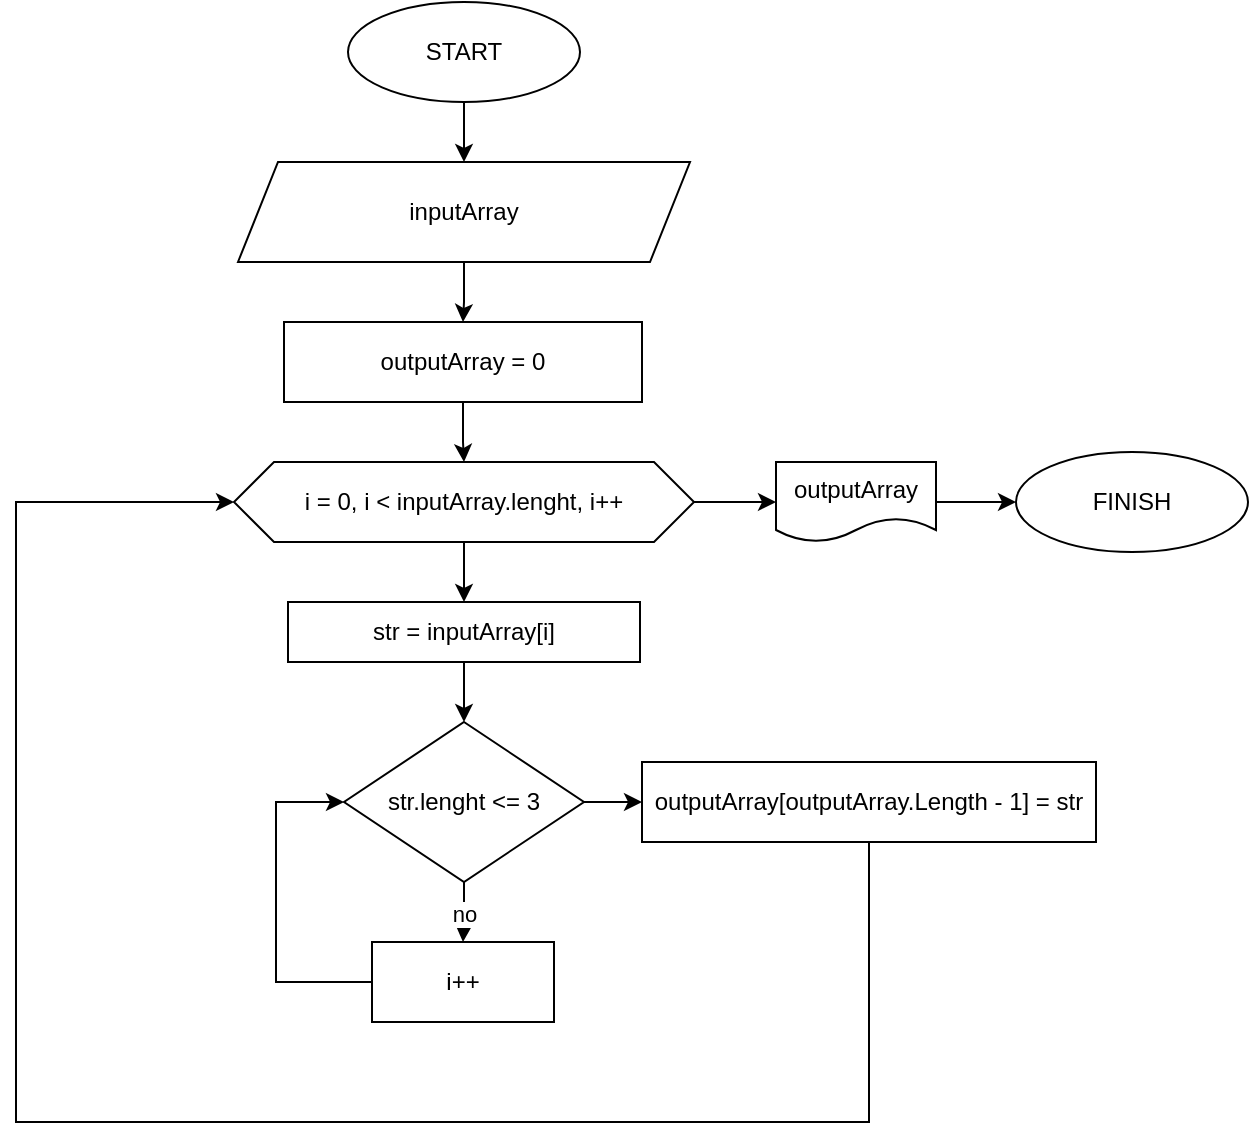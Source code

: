 <mxfile version="21.2.8" type="device">
  <diagram name="Страница 1" id="i8Dcqg-i0q5CY9Y-TwQl">
    <mxGraphModel dx="839" dy="1228" grid="1" gridSize="10" guides="1" tooltips="1" connect="1" arrows="1" fold="1" page="1" pageScale="1" pageWidth="827" pageHeight="1169" math="0" shadow="0">
      <root>
        <mxCell id="0" />
        <mxCell id="1" parent="0" />
        <mxCell id="YilaY15EE9fsybsba5f6-3" value="" style="edgeStyle=orthogonalEdgeStyle;rounded=0;orthogonalLoop=1;jettySize=auto;html=1;" edge="1" parent="1" source="YilaY15EE9fsybsba5f6-1" target="YilaY15EE9fsybsba5f6-2">
          <mxGeometry relative="1" as="geometry" />
        </mxCell>
        <mxCell id="YilaY15EE9fsybsba5f6-1" value="START&lt;br&gt;" style="ellipse;whiteSpace=wrap;html=1;" vertex="1" parent="1">
          <mxGeometry x="356" y="60" width="116" height="50" as="geometry" />
        </mxCell>
        <mxCell id="YilaY15EE9fsybsba5f6-5" value="" style="edgeStyle=orthogonalEdgeStyle;rounded=0;orthogonalLoop=1;jettySize=auto;html=1;" edge="1" parent="1" source="YilaY15EE9fsybsba5f6-2" target="YilaY15EE9fsybsba5f6-4">
          <mxGeometry relative="1" as="geometry" />
        </mxCell>
        <mxCell id="YilaY15EE9fsybsba5f6-2" value="inputArray" style="shape=parallelogram;perimeter=parallelogramPerimeter;whiteSpace=wrap;html=1;fixedSize=1;" vertex="1" parent="1">
          <mxGeometry x="301" y="140" width="226" height="50" as="geometry" />
        </mxCell>
        <mxCell id="YilaY15EE9fsybsba5f6-8" value="" style="edgeStyle=orthogonalEdgeStyle;rounded=0;orthogonalLoop=1;jettySize=auto;html=1;" edge="1" parent="1" source="YilaY15EE9fsybsba5f6-4" target="YilaY15EE9fsybsba5f6-7">
          <mxGeometry relative="1" as="geometry" />
        </mxCell>
        <mxCell id="YilaY15EE9fsybsba5f6-4" value="outputArray = 0" style="rounded=0;whiteSpace=wrap;html=1;" vertex="1" parent="1">
          <mxGeometry x="324" y="220" width="179" height="40" as="geometry" />
        </mxCell>
        <mxCell id="YilaY15EE9fsybsba5f6-10" value="" style="edgeStyle=orthogonalEdgeStyle;rounded=0;orthogonalLoop=1;jettySize=auto;html=1;" edge="1" parent="1" source="YilaY15EE9fsybsba5f6-7" target="YilaY15EE9fsybsba5f6-9">
          <mxGeometry relative="1" as="geometry" />
        </mxCell>
        <mxCell id="YilaY15EE9fsybsba5f6-15" value="" style="edgeStyle=orthogonalEdgeStyle;rounded=0;orthogonalLoop=1;jettySize=auto;html=1;" edge="1" parent="1" source="YilaY15EE9fsybsba5f6-7" target="YilaY15EE9fsybsba5f6-14">
          <mxGeometry relative="1" as="geometry" />
        </mxCell>
        <mxCell id="YilaY15EE9fsybsba5f6-7" value="i = 0, i &amp;lt; inputArray.lenght, i++" style="shape=hexagon;perimeter=hexagonPerimeter2;whiteSpace=wrap;html=1;fixedSize=1;" vertex="1" parent="1">
          <mxGeometry x="299" y="290" width="230" height="40" as="geometry" />
        </mxCell>
        <mxCell id="YilaY15EE9fsybsba5f6-12" value="" style="edgeStyle=orthogonalEdgeStyle;rounded=0;orthogonalLoop=1;jettySize=auto;html=1;" edge="1" parent="1" source="YilaY15EE9fsybsba5f6-9" target="YilaY15EE9fsybsba5f6-11">
          <mxGeometry relative="1" as="geometry" />
        </mxCell>
        <mxCell id="YilaY15EE9fsybsba5f6-9" value="str = inputArray[i]" style="rounded=0;whiteSpace=wrap;html=1;" vertex="1" parent="1">
          <mxGeometry x="326" y="360" width="176" height="30" as="geometry" />
        </mxCell>
        <mxCell id="YilaY15EE9fsybsba5f6-24" value="no" style="edgeStyle=orthogonalEdgeStyle;rounded=0;orthogonalLoop=1;jettySize=auto;html=1;" edge="1" parent="1" source="YilaY15EE9fsybsba5f6-11" target="YilaY15EE9fsybsba5f6-22">
          <mxGeometry relative="1" as="geometry" />
        </mxCell>
        <mxCell id="YilaY15EE9fsybsba5f6-27" value="" style="edgeStyle=orthogonalEdgeStyle;rounded=0;orthogonalLoop=1;jettySize=auto;html=1;" edge="1" parent="1" source="YilaY15EE9fsybsba5f6-11" target="YilaY15EE9fsybsba5f6-19">
          <mxGeometry relative="1" as="geometry" />
        </mxCell>
        <mxCell id="YilaY15EE9fsybsba5f6-11" value="str.lenght &amp;lt;= 3" style="rhombus;whiteSpace=wrap;html=1;" vertex="1" parent="1">
          <mxGeometry x="354" y="420" width="120" height="80" as="geometry" />
        </mxCell>
        <mxCell id="YilaY15EE9fsybsba5f6-17" value="" style="edgeStyle=orthogonalEdgeStyle;rounded=0;orthogonalLoop=1;jettySize=auto;html=1;" edge="1" parent="1" source="YilaY15EE9fsybsba5f6-14" target="YilaY15EE9fsybsba5f6-16">
          <mxGeometry relative="1" as="geometry" />
        </mxCell>
        <mxCell id="YilaY15EE9fsybsba5f6-14" value="outputArray" style="shape=document;whiteSpace=wrap;html=1;boundedLbl=1;" vertex="1" parent="1">
          <mxGeometry x="570" y="290" width="80" height="40" as="geometry" />
        </mxCell>
        <mxCell id="YilaY15EE9fsybsba5f6-16" value="FINISH" style="ellipse;whiteSpace=wrap;html=1;" vertex="1" parent="1">
          <mxGeometry x="690" y="285" width="116" height="50" as="geometry" />
        </mxCell>
        <mxCell id="YilaY15EE9fsybsba5f6-28" style="edgeStyle=orthogonalEdgeStyle;rounded=0;orthogonalLoop=1;jettySize=auto;html=1;entryX=0;entryY=0.5;entryDx=0;entryDy=0;" edge="1" parent="1" source="YilaY15EE9fsybsba5f6-19" target="YilaY15EE9fsybsba5f6-7">
          <mxGeometry relative="1" as="geometry">
            <Array as="points">
              <mxPoint x="617" y="620" />
              <mxPoint x="190" y="620" />
              <mxPoint x="190" y="310" />
            </Array>
          </mxGeometry>
        </mxCell>
        <mxCell id="YilaY15EE9fsybsba5f6-19" value="&lt;div style=&quot;text-align: left;&quot;&gt;&lt;span style=&quot;background-color: initial;&quot;&gt;outputArray[outputArray.Length - 1] = str&lt;/span&gt;&lt;br&gt;&lt;/div&gt;" style="rounded=0;whiteSpace=wrap;html=1;" vertex="1" parent="1">
          <mxGeometry x="503" y="440" width="227" height="40" as="geometry" />
        </mxCell>
        <mxCell id="YilaY15EE9fsybsba5f6-26" style="edgeStyle=orthogonalEdgeStyle;rounded=0;orthogonalLoop=1;jettySize=auto;html=1;entryX=0;entryY=0.5;entryDx=0;entryDy=0;" edge="1" parent="1" source="YilaY15EE9fsybsba5f6-22" target="YilaY15EE9fsybsba5f6-11">
          <mxGeometry relative="1" as="geometry">
            <Array as="points">
              <mxPoint x="320" y="550" />
              <mxPoint x="320" y="460" />
            </Array>
          </mxGeometry>
        </mxCell>
        <mxCell id="YilaY15EE9fsybsba5f6-22" value="i++" style="rounded=0;whiteSpace=wrap;html=1;" vertex="1" parent="1">
          <mxGeometry x="368" y="530" width="91" height="40" as="geometry" />
        </mxCell>
      </root>
    </mxGraphModel>
  </diagram>
</mxfile>
